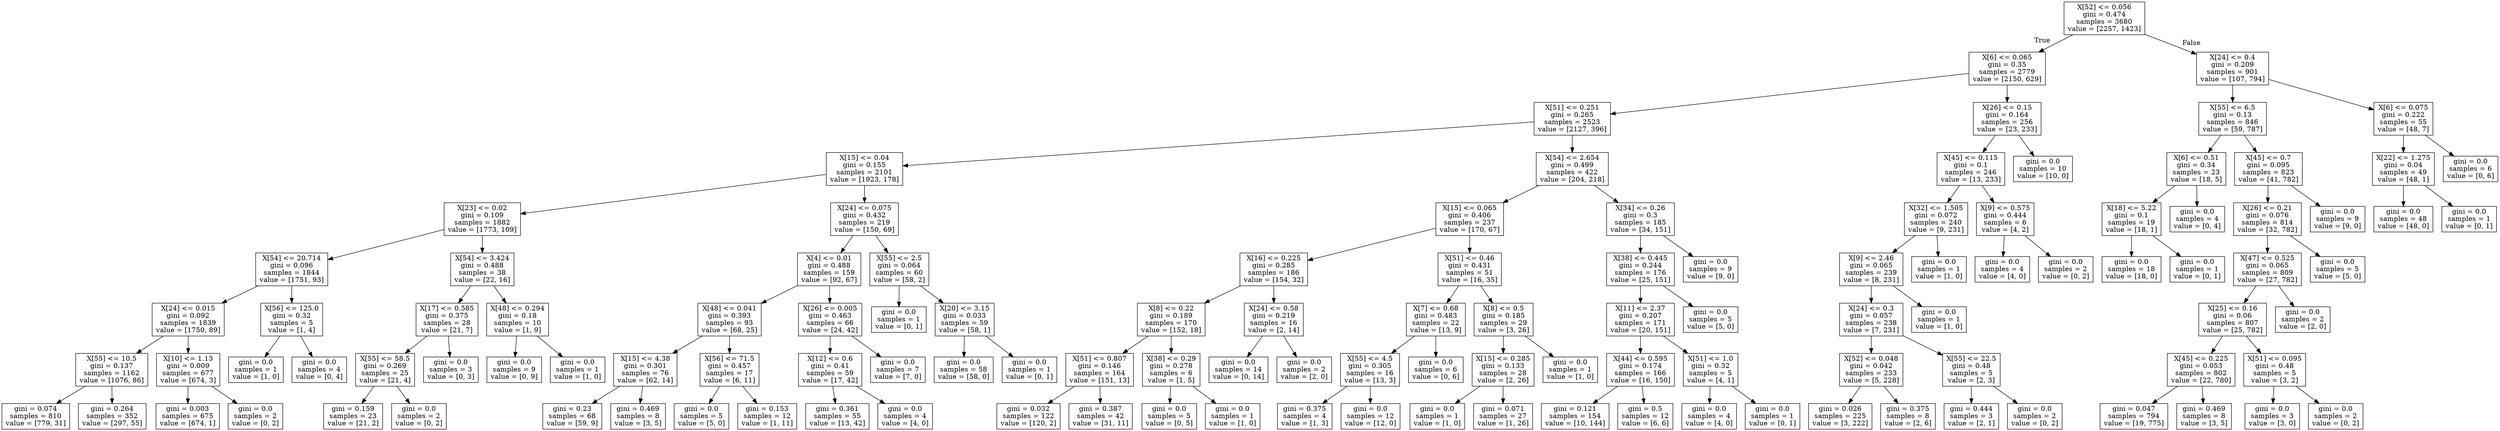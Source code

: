 digraph Tree {
node [shape=box] ;
0 [label="X[52] <= 0.056\ngini = 0.474\nsamples = 3680\nvalue = [2257, 1423]"] ;
1 [label="X[6] <= 0.065\ngini = 0.35\nsamples = 2779\nvalue = [2150, 629]"] ;
0 -> 1 [labeldistance=2.5, labelangle=45, headlabel="True"] ;
2 [label="X[51] <= 0.251\ngini = 0.265\nsamples = 2523\nvalue = [2127, 396]"] ;
1 -> 2 ;
3 [label="X[15] <= 0.04\ngini = 0.155\nsamples = 2101\nvalue = [1923, 178]"] ;
2 -> 3 ;
4 [label="X[23] <= 0.02\ngini = 0.109\nsamples = 1882\nvalue = [1773, 109]"] ;
3 -> 4 ;
5 [label="X[54] <= 20.714\ngini = 0.096\nsamples = 1844\nvalue = [1751, 93]"] ;
4 -> 5 ;
6 [label="X[24] <= 0.015\ngini = 0.092\nsamples = 1839\nvalue = [1750, 89]"] ;
5 -> 6 ;
7 [label="X[55] <= 10.5\ngini = 0.137\nsamples = 1162\nvalue = [1076, 86]"] ;
6 -> 7 ;
8 [label="gini = 0.074\nsamples = 810\nvalue = [779, 31]"] ;
7 -> 8 ;
9 [label="gini = 0.264\nsamples = 352\nvalue = [297, 55]"] ;
7 -> 9 ;
10 [label="X[10] <= 1.13\ngini = 0.009\nsamples = 677\nvalue = [674, 3]"] ;
6 -> 10 ;
11 [label="gini = 0.003\nsamples = 675\nvalue = [674, 1]"] ;
10 -> 11 ;
12 [label="gini = 0.0\nsamples = 2\nvalue = [0, 2]"] ;
10 -> 12 ;
13 [label="X[56] <= 125.0\ngini = 0.32\nsamples = 5\nvalue = [1, 4]"] ;
5 -> 13 ;
14 [label="gini = 0.0\nsamples = 1\nvalue = [1, 0]"] ;
13 -> 14 ;
15 [label="gini = 0.0\nsamples = 4\nvalue = [0, 4]"] ;
13 -> 15 ;
16 [label="X[54] <= 3.424\ngini = 0.488\nsamples = 38\nvalue = [22, 16]"] ;
4 -> 16 ;
17 [label="X[17] <= 0.585\ngini = 0.375\nsamples = 28\nvalue = [21, 7]"] ;
16 -> 17 ;
18 [label="X[55] <= 58.5\ngini = 0.269\nsamples = 25\nvalue = [21, 4]"] ;
17 -> 18 ;
19 [label="gini = 0.159\nsamples = 23\nvalue = [21, 2]"] ;
18 -> 19 ;
20 [label="gini = 0.0\nsamples = 2\nvalue = [0, 2]"] ;
18 -> 20 ;
21 [label="gini = 0.0\nsamples = 3\nvalue = [0, 3]"] ;
17 -> 21 ;
22 [label="X[48] <= 0.294\ngini = 0.18\nsamples = 10\nvalue = [1, 9]"] ;
16 -> 22 ;
23 [label="gini = 0.0\nsamples = 9\nvalue = [0, 9]"] ;
22 -> 23 ;
24 [label="gini = 0.0\nsamples = 1\nvalue = [1, 0]"] ;
22 -> 24 ;
25 [label="X[24] <= 0.075\ngini = 0.432\nsamples = 219\nvalue = [150, 69]"] ;
3 -> 25 ;
26 [label="X[4] <= 0.01\ngini = 0.488\nsamples = 159\nvalue = [92, 67]"] ;
25 -> 26 ;
27 [label="X[48] <= 0.041\ngini = 0.393\nsamples = 93\nvalue = [68, 25]"] ;
26 -> 27 ;
28 [label="X[15] <= 4.38\ngini = 0.301\nsamples = 76\nvalue = [62, 14]"] ;
27 -> 28 ;
29 [label="gini = 0.23\nsamples = 68\nvalue = [59, 9]"] ;
28 -> 29 ;
30 [label="gini = 0.469\nsamples = 8\nvalue = [3, 5]"] ;
28 -> 30 ;
31 [label="X[56] <= 71.5\ngini = 0.457\nsamples = 17\nvalue = [6, 11]"] ;
27 -> 31 ;
32 [label="gini = 0.0\nsamples = 5\nvalue = [5, 0]"] ;
31 -> 32 ;
33 [label="gini = 0.153\nsamples = 12\nvalue = [1, 11]"] ;
31 -> 33 ;
34 [label="X[26] <= 0.005\ngini = 0.463\nsamples = 66\nvalue = [24, 42]"] ;
26 -> 34 ;
35 [label="X[12] <= 0.6\ngini = 0.41\nsamples = 59\nvalue = [17, 42]"] ;
34 -> 35 ;
36 [label="gini = 0.361\nsamples = 55\nvalue = [13, 42]"] ;
35 -> 36 ;
37 [label="gini = 0.0\nsamples = 4\nvalue = [4, 0]"] ;
35 -> 37 ;
38 [label="gini = 0.0\nsamples = 7\nvalue = [7, 0]"] ;
34 -> 38 ;
39 [label="X[55] <= 2.5\ngini = 0.064\nsamples = 60\nvalue = [58, 2]"] ;
25 -> 39 ;
40 [label="gini = 0.0\nsamples = 1\nvalue = [0, 1]"] ;
39 -> 40 ;
41 [label="X[20] <= 3.15\ngini = 0.033\nsamples = 59\nvalue = [58, 1]"] ;
39 -> 41 ;
42 [label="gini = 0.0\nsamples = 58\nvalue = [58, 0]"] ;
41 -> 42 ;
43 [label="gini = 0.0\nsamples = 1\nvalue = [0, 1]"] ;
41 -> 43 ;
44 [label="X[54] <= 2.654\ngini = 0.499\nsamples = 422\nvalue = [204, 218]"] ;
2 -> 44 ;
45 [label="X[15] <= 0.065\ngini = 0.406\nsamples = 237\nvalue = [170, 67]"] ;
44 -> 45 ;
46 [label="X[16] <= 0.225\ngini = 0.285\nsamples = 186\nvalue = [154, 32]"] ;
45 -> 46 ;
47 [label="X[8] <= 0.22\ngini = 0.189\nsamples = 170\nvalue = [152, 18]"] ;
46 -> 47 ;
48 [label="X[51] <= 0.807\ngini = 0.146\nsamples = 164\nvalue = [151, 13]"] ;
47 -> 48 ;
49 [label="gini = 0.032\nsamples = 122\nvalue = [120, 2]"] ;
48 -> 49 ;
50 [label="gini = 0.387\nsamples = 42\nvalue = [31, 11]"] ;
48 -> 50 ;
51 [label="X[38] <= 0.29\ngini = 0.278\nsamples = 6\nvalue = [1, 5]"] ;
47 -> 51 ;
52 [label="gini = 0.0\nsamples = 5\nvalue = [0, 5]"] ;
51 -> 52 ;
53 [label="gini = 0.0\nsamples = 1\nvalue = [1, 0]"] ;
51 -> 53 ;
54 [label="X[24] <= 0.58\ngini = 0.219\nsamples = 16\nvalue = [2, 14]"] ;
46 -> 54 ;
55 [label="gini = 0.0\nsamples = 14\nvalue = [0, 14]"] ;
54 -> 55 ;
56 [label="gini = 0.0\nsamples = 2\nvalue = [2, 0]"] ;
54 -> 56 ;
57 [label="X[51] <= 0.46\ngini = 0.431\nsamples = 51\nvalue = [16, 35]"] ;
45 -> 57 ;
58 [label="X[7] <= 0.68\ngini = 0.483\nsamples = 22\nvalue = [13, 9]"] ;
57 -> 58 ;
59 [label="X[55] <= 4.5\ngini = 0.305\nsamples = 16\nvalue = [13, 3]"] ;
58 -> 59 ;
60 [label="gini = 0.375\nsamples = 4\nvalue = [1, 3]"] ;
59 -> 60 ;
61 [label="gini = 0.0\nsamples = 12\nvalue = [12, 0]"] ;
59 -> 61 ;
62 [label="gini = 0.0\nsamples = 6\nvalue = [0, 6]"] ;
58 -> 62 ;
63 [label="X[8] <= 0.5\ngini = 0.185\nsamples = 29\nvalue = [3, 26]"] ;
57 -> 63 ;
64 [label="X[15] <= 0.285\ngini = 0.133\nsamples = 28\nvalue = [2, 26]"] ;
63 -> 64 ;
65 [label="gini = 0.0\nsamples = 1\nvalue = [1, 0]"] ;
64 -> 65 ;
66 [label="gini = 0.071\nsamples = 27\nvalue = [1, 26]"] ;
64 -> 66 ;
67 [label="gini = 0.0\nsamples = 1\nvalue = [1, 0]"] ;
63 -> 67 ;
68 [label="X[34] <= 0.26\ngini = 0.3\nsamples = 185\nvalue = [34, 151]"] ;
44 -> 68 ;
69 [label="X[38] <= 0.445\ngini = 0.244\nsamples = 176\nvalue = [25, 151]"] ;
68 -> 69 ;
70 [label="X[11] <= 2.37\ngini = 0.207\nsamples = 171\nvalue = [20, 151]"] ;
69 -> 70 ;
71 [label="X[44] <= 0.595\ngini = 0.174\nsamples = 166\nvalue = [16, 150]"] ;
70 -> 71 ;
72 [label="gini = 0.121\nsamples = 154\nvalue = [10, 144]"] ;
71 -> 72 ;
73 [label="gini = 0.5\nsamples = 12\nvalue = [6, 6]"] ;
71 -> 73 ;
74 [label="X[51] <= 1.0\ngini = 0.32\nsamples = 5\nvalue = [4, 1]"] ;
70 -> 74 ;
75 [label="gini = 0.0\nsamples = 4\nvalue = [4, 0]"] ;
74 -> 75 ;
76 [label="gini = 0.0\nsamples = 1\nvalue = [0, 1]"] ;
74 -> 76 ;
77 [label="gini = 0.0\nsamples = 5\nvalue = [5, 0]"] ;
69 -> 77 ;
78 [label="gini = 0.0\nsamples = 9\nvalue = [9, 0]"] ;
68 -> 78 ;
79 [label="X[26] <= 0.15\ngini = 0.164\nsamples = 256\nvalue = [23, 233]"] ;
1 -> 79 ;
80 [label="X[45] <= 0.115\ngini = 0.1\nsamples = 246\nvalue = [13, 233]"] ;
79 -> 80 ;
81 [label="X[32] <= 1.505\ngini = 0.072\nsamples = 240\nvalue = [9, 231]"] ;
80 -> 81 ;
82 [label="X[9] <= 2.46\ngini = 0.065\nsamples = 239\nvalue = [8, 231]"] ;
81 -> 82 ;
83 [label="X[24] <= 0.3\ngini = 0.057\nsamples = 238\nvalue = [7, 231]"] ;
82 -> 83 ;
84 [label="X[52] <= 0.048\ngini = 0.042\nsamples = 233\nvalue = [5, 228]"] ;
83 -> 84 ;
85 [label="gini = 0.026\nsamples = 225\nvalue = [3, 222]"] ;
84 -> 85 ;
86 [label="gini = 0.375\nsamples = 8\nvalue = [2, 6]"] ;
84 -> 86 ;
87 [label="X[55] <= 22.5\ngini = 0.48\nsamples = 5\nvalue = [2, 3]"] ;
83 -> 87 ;
88 [label="gini = 0.444\nsamples = 3\nvalue = [2, 1]"] ;
87 -> 88 ;
89 [label="gini = 0.0\nsamples = 2\nvalue = [0, 2]"] ;
87 -> 89 ;
90 [label="gini = 0.0\nsamples = 1\nvalue = [1, 0]"] ;
82 -> 90 ;
91 [label="gini = 0.0\nsamples = 1\nvalue = [1, 0]"] ;
81 -> 91 ;
92 [label="X[9] <= 0.575\ngini = 0.444\nsamples = 6\nvalue = [4, 2]"] ;
80 -> 92 ;
93 [label="gini = 0.0\nsamples = 4\nvalue = [4, 0]"] ;
92 -> 93 ;
94 [label="gini = 0.0\nsamples = 2\nvalue = [0, 2]"] ;
92 -> 94 ;
95 [label="gini = 0.0\nsamples = 10\nvalue = [10, 0]"] ;
79 -> 95 ;
96 [label="X[24] <= 0.4\ngini = 0.209\nsamples = 901\nvalue = [107, 794]"] ;
0 -> 96 [labeldistance=2.5, labelangle=-45, headlabel="False"] ;
97 [label="X[55] <= 6.5\ngini = 0.13\nsamples = 846\nvalue = [59, 787]"] ;
96 -> 97 ;
98 [label="X[6] <= 0.51\ngini = 0.34\nsamples = 23\nvalue = [18, 5]"] ;
97 -> 98 ;
99 [label="X[18] <= 5.22\ngini = 0.1\nsamples = 19\nvalue = [18, 1]"] ;
98 -> 99 ;
100 [label="gini = 0.0\nsamples = 18\nvalue = [18, 0]"] ;
99 -> 100 ;
101 [label="gini = 0.0\nsamples = 1\nvalue = [0, 1]"] ;
99 -> 101 ;
102 [label="gini = 0.0\nsamples = 4\nvalue = [0, 4]"] ;
98 -> 102 ;
103 [label="X[45] <= 0.7\ngini = 0.095\nsamples = 823\nvalue = [41, 782]"] ;
97 -> 103 ;
104 [label="X[26] <= 0.21\ngini = 0.076\nsamples = 814\nvalue = [32, 782]"] ;
103 -> 104 ;
105 [label="X[47] <= 0.525\ngini = 0.065\nsamples = 809\nvalue = [27, 782]"] ;
104 -> 105 ;
106 [label="X[25] <= 0.16\ngini = 0.06\nsamples = 807\nvalue = [25, 782]"] ;
105 -> 106 ;
107 [label="X[45] <= 0.225\ngini = 0.053\nsamples = 802\nvalue = [22, 780]"] ;
106 -> 107 ;
108 [label="gini = 0.047\nsamples = 794\nvalue = [19, 775]"] ;
107 -> 108 ;
109 [label="gini = 0.469\nsamples = 8\nvalue = [3, 5]"] ;
107 -> 109 ;
110 [label="X[51] <= 0.095\ngini = 0.48\nsamples = 5\nvalue = [3, 2]"] ;
106 -> 110 ;
111 [label="gini = 0.0\nsamples = 3\nvalue = [3, 0]"] ;
110 -> 111 ;
112 [label="gini = 0.0\nsamples = 2\nvalue = [0, 2]"] ;
110 -> 112 ;
113 [label="gini = 0.0\nsamples = 2\nvalue = [2, 0]"] ;
105 -> 113 ;
114 [label="gini = 0.0\nsamples = 5\nvalue = [5, 0]"] ;
104 -> 114 ;
115 [label="gini = 0.0\nsamples = 9\nvalue = [9, 0]"] ;
103 -> 115 ;
116 [label="X[6] <= 0.075\ngini = 0.222\nsamples = 55\nvalue = [48, 7]"] ;
96 -> 116 ;
117 [label="X[22] <= 1.275\ngini = 0.04\nsamples = 49\nvalue = [48, 1]"] ;
116 -> 117 ;
118 [label="gini = 0.0\nsamples = 48\nvalue = [48, 0]"] ;
117 -> 118 ;
119 [label="gini = 0.0\nsamples = 1\nvalue = [0, 1]"] ;
117 -> 119 ;
120 [label="gini = 0.0\nsamples = 6\nvalue = [0, 6]"] ;
116 -> 120 ;
}